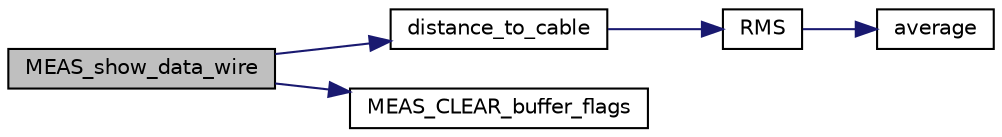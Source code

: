 digraph "MEAS_show_data_wire"
{
 // LATEX_PDF_SIZE
  edge [fontname="Helvetica",fontsize="10",labelfontname="Helvetica",labelfontsize="10"];
  node [fontname="Helvetica",fontsize="10",shape=record];
  rankdir="LR";
  Node1 [label="MEAS_show_data_wire",height=0.2,width=0.4,color="black", fillcolor="grey75", style="filled", fontcolor="black",tooltip="Function for displaying the wire data."];
  Node1 -> Node2 [color="midnightblue",fontsize="10",style="solid",fontname="Helvetica"];
  Node2 [label="distance_to_cable",height=0.2,width=0.4,color="black", fillcolor="white", style="filled",URL="$calculations_8c.html#a3d1bc57383776cf9d42aa4fb9c8e853f",tooltip="find the distance between device and cable"];
  Node2 -> Node3 [color="midnightblue",fontsize="10",style="solid",fontname="Helvetica"];
  Node3 [label="RMS",height=0.2,width=0.4,color="black", fillcolor="white", style="filled",URL="$calculations_8c.html#a39bf427413a48d2cc90ec77338582b0f",tooltip="calculate the RMS value"];
  Node3 -> Node4 [color="midnightblue",fontsize="10",style="solid",fontname="Helvetica"];
  Node4 [label="average",height=0.2,width=0.4,color="black", fillcolor="white", style="filled",URL="$calculations_8c.html#ab5761cae48de087da1a910559f0e77f0",tooltip="calculate the average of the ADC samples"];
  Node1 -> Node5 [color="midnightblue",fontsize="10",style="solid",fontname="Helvetica"];
  Node5 [label="MEAS_CLEAR_buffer_flags",height=0.2,width=0.4,color="black", fillcolor="white", style="filled",URL="$measuring_8c.html#a0043f3569cf86ad844cab68ee99fa03d",tooltip="Clears buffer and flag   This function get's called after the data is displayed   Only the ADC_sample..."];
}
